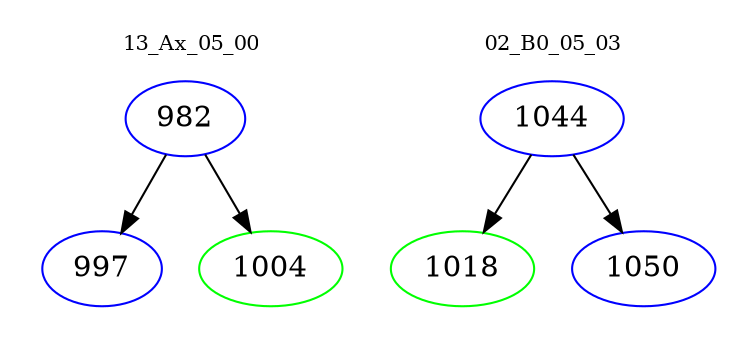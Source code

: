 digraph{
subgraph cluster_0 {
color = white
label = "13_Ax_05_00";
fontsize=10;
T0_982 [label="982", color="blue"]
T0_982 -> T0_997 [color="black"]
T0_997 [label="997", color="blue"]
T0_982 -> T0_1004 [color="black"]
T0_1004 [label="1004", color="green"]
}
subgraph cluster_1 {
color = white
label = "02_B0_05_03";
fontsize=10;
T1_1044 [label="1044", color="blue"]
T1_1044 -> T1_1018 [color="black"]
T1_1018 [label="1018", color="green"]
T1_1044 -> T1_1050 [color="black"]
T1_1050 [label="1050", color="blue"]
}
}
